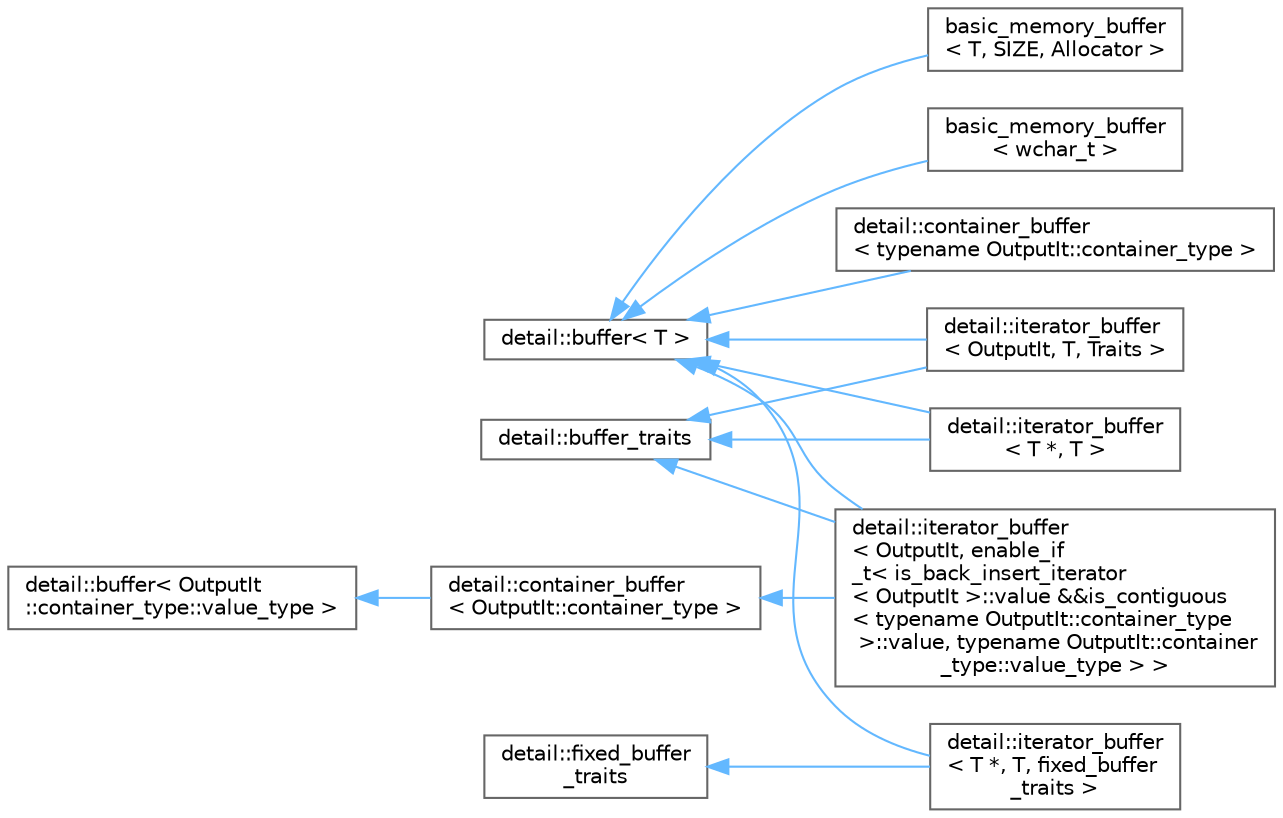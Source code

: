 digraph "类继承关系图"
{
 // LATEX_PDF_SIZE
  bgcolor="transparent";
  edge [fontname=Helvetica,fontsize=10,labelfontname=Helvetica,labelfontsize=10];
  node [fontname=Helvetica,fontsize=10,shape=box,height=0.2,width=0.4];
  rankdir="LR";
  Node0 [id="Node000000",label="detail::buffer\< T \>",height=0.2,width=0.4,color="grey40", fillcolor="white", style="filled",URL="$classdetail_1_1buffer.html",tooltip=" "];
  Node0 -> Node1 [id="edge560_Node000000_Node000001",dir="back",color="steelblue1",style="solid",tooltip=" "];
  Node1 [id="Node000001",label="basic_memory_buffer\l\< wchar_t \>",height=0.2,width=0.4,color="grey40", fillcolor="white", style="filled",URL="$classbasic__memory__buffer.html",tooltip=" "];
  Node0 -> Node2 [id="edge561_Node000000_Node000002",dir="back",color="steelblue1",style="solid",tooltip=" "];
  Node2 [id="Node000002",label="detail::container_buffer\l\< typename OutputIt::container_type \>",height=0.2,width=0.4,color="grey40", fillcolor="white", style="filled",URL="$classdetail_1_1container__buffer.html",tooltip=" "];
  Node0 -> Node3 [id="edge562_Node000000_Node000003",dir="back",color="steelblue1",style="solid",tooltip=" "];
  Node3 [id="Node000003",label="detail::iterator_buffer\l\< OutputIt, enable_if\l_t\< is_back_insert_iterator\l\< OutputIt \>::value &&is_contiguous\l\< typename OutputIt::container_type\l \>::value, typename OutputIt::container\l_type::value_type \> \>",height=0.2,width=0.4,color="grey40", fillcolor="white", style="filled",URL="$classdetail_1_1iterator__buffer_3_01_output_it_00_01enable__if__t_3_01is__back__insert__iteratorc14756b7678d539799ac167e35d72bcb.html",tooltip=" "];
  Node0 -> Node7 [id="edge563_Node000000_Node000007",dir="back",color="steelblue1",style="solid",tooltip=" "];
  Node7 [id="Node000007",label="detail::iterator_buffer\l\< T *, T \>",height=0.2,width=0.4,color="grey40", fillcolor="white", style="filled",URL="$classdetail_1_1iterator__buffer_3_01_t_01_5_00_01_t_01_4.html",tooltip=" "];
  Node0 -> Node9 [id="edge564_Node000000_Node000009",dir="back",color="steelblue1",style="solid",tooltip=" "];
  Node9 [id="Node000009",label="detail::iterator_buffer\l\< T *, T, fixed_buffer\l_traits \>",height=0.2,width=0.4,color="grey40", fillcolor="white", style="filled",URL="$classdetail_1_1iterator__buffer_3_01_t_01_5_00_01_t_00_01fixed__buffer__traits_01_4.html",tooltip=" "];
  Node0 -> Node11 [id="edge565_Node000000_Node000011",dir="back",color="steelblue1",style="solid",tooltip=" "];
  Node11 [id="Node000011",label="basic_memory_buffer\l\< T, SIZE, Allocator \>",height=0.2,width=0.4,color="grey40", fillcolor="white", style="filled",URL="$classbasic__memory__buffer.html",tooltip=" "];
  Node0 -> Node8 [id="edge566_Node000000_Node000008",dir="back",color="steelblue1",style="solid",tooltip=" "];
  Node8 [id="Node000008",label="detail::iterator_buffer\l\< OutputIt, T, Traits \>",height=0.2,width=0.4,color="grey40", fillcolor="white", style="filled",URL="$classdetail_1_1iterator__buffer.html",tooltip=" "];
  Node5 [id="Node000005",label="detail::buffer\< OutputIt\l::container_type::value_type \>",height=0.2,width=0.4,color="grey40", fillcolor="white", style="filled",URL="$classdetail_1_1buffer.html",tooltip=" "];
  Node5 -> Node4 [id="edge567_Node000005_Node000004",dir="back",color="steelblue1",style="solid",tooltip=" "];
  Node4 [id="Node000004",label="detail::container_buffer\l\< OutputIt::container_type \>",height=0.2,width=0.4,color="grey40", fillcolor="white", style="filled",URL="$classdetail_1_1container__buffer.html",tooltip=" "];
  Node4 -> Node3 [id="edge568_Node000004_Node000003",dir="back",color="steelblue1",style="solid",tooltip=" "];
  Node6 [id="Node000006",label="detail::buffer_traits",height=0.2,width=0.4,color="grey40", fillcolor="white", style="filled",URL="$structdetail_1_1buffer__traits.html",tooltip=" "];
  Node6 -> Node3 [id="edge569_Node000006_Node000003",dir="back",color="steelblue1",style="solid",tooltip=" "];
  Node6 -> Node7 [id="edge570_Node000006_Node000007",dir="back",color="steelblue1",style="solid",tooltip=" "];
  Node6 -> Node8 [id="edge571_Node000006_Node000008",dir="back",color="steelblue1",style="solid",tooltip=" "];
  Node10 [id="Node000010",label="detail::fixed_buffer\l_traits",height=0.2,width=0.4,color="grey40", fillcolor="white", style="filled",URL="$classdetail_1_1fixed__buffer__traits.html",tooltip=" "];
  Node10 -> Node9 [id="edge572_Node000010_Node000009",dir="back",color="steelblue1",style="solid",tooltip=" "];
}
